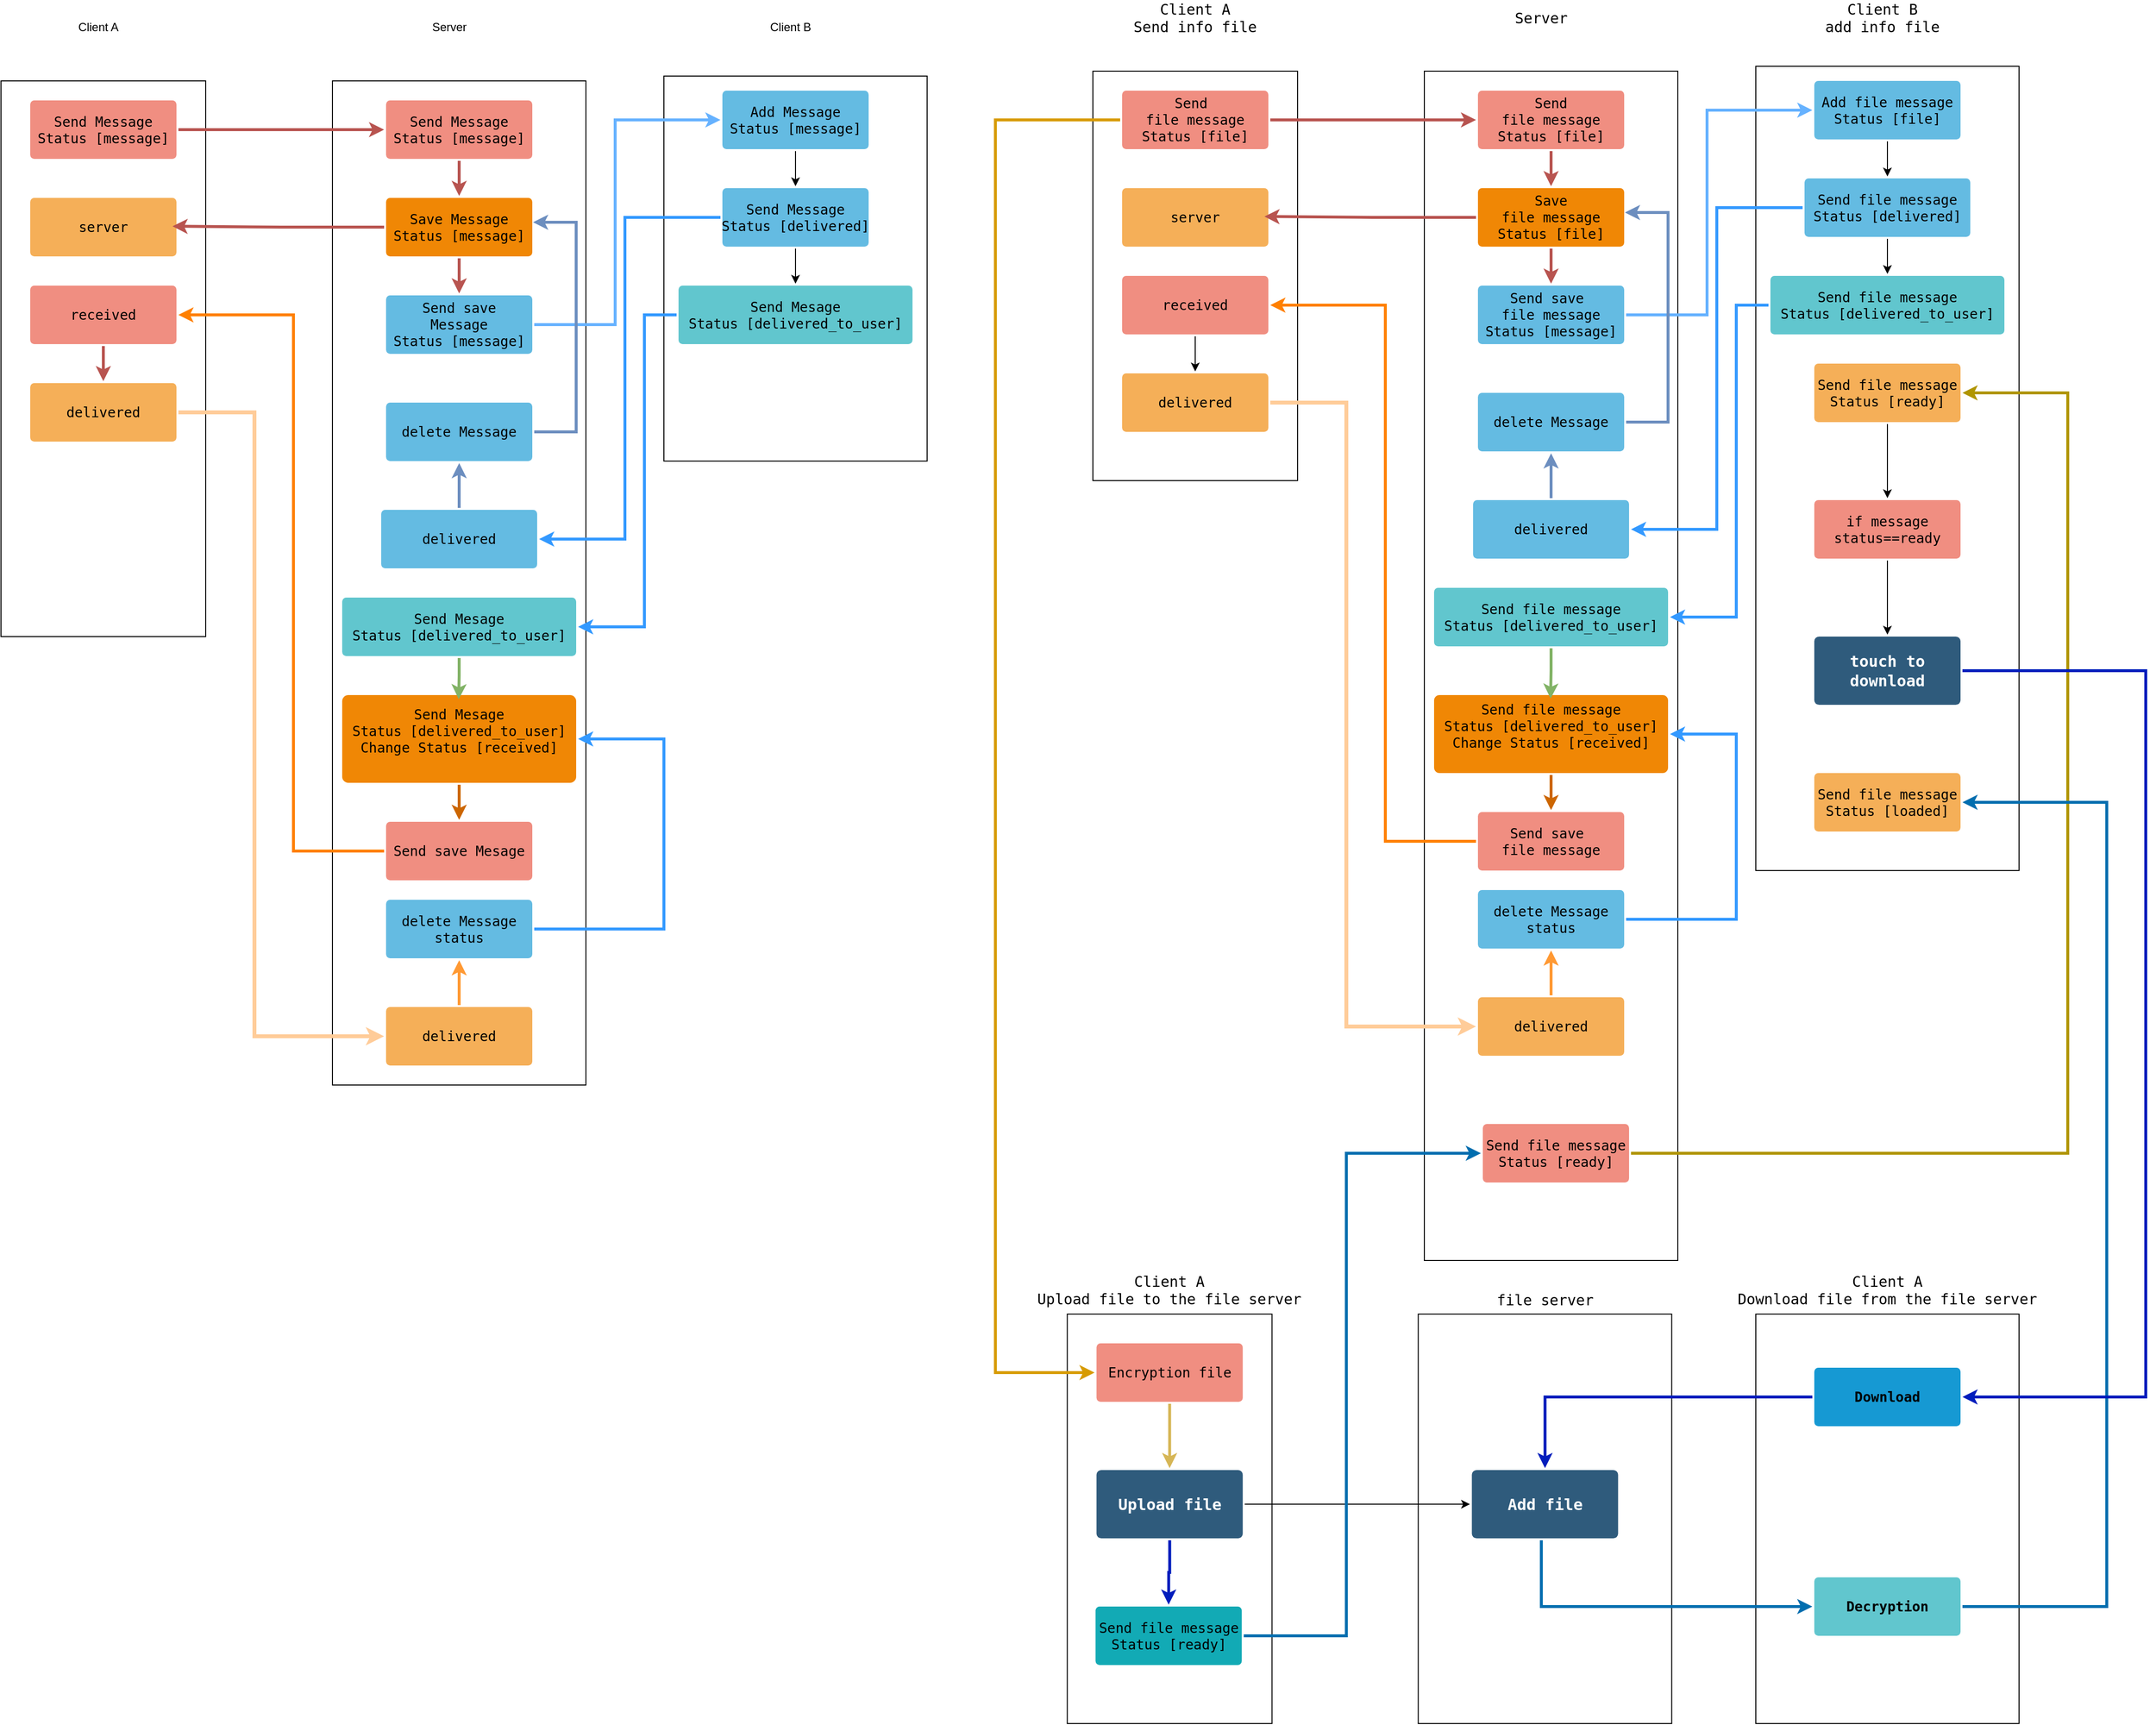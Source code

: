 <mxfile version="24.7.17">
  <diagram id="6a731a19-8d31-9384-78a2-239565b7b9f0" name="Page-1">
    <mxGraphModel dx="3497" dy="2563" grid="1" gridSize="10" guides="1" tooltips="1" connect="1" arrows="1" fold="1" page="1" pageScale="1" pageWidth="1169" pageHeight="827" background="none" math="0" shadow="0">
      <root>
        <mxCell id="0" />
        <mxCell id="1" parent="0" />
        <mxCell id="gh4C0R-DcAKIPhQmLwUx-1827" value="" style="rounded=0;whiteSpace=wrap;html=1;" vertex="1" parent="1">
          <mxGeometry x="1840" y="135" width="270" height="825" as="geometry" />
        </mxCell>
        <mxCell id="gh4C0R-DcAKIPhQmLwUx-1869" value="" style="rounded=0;whiteSpace=wrap;html=1;" vertex="1" parent="1">
          <mxGeometry x="1493.75" y="1415" width="260" height="420" as="geometry" />
        </mxCell>
        <mxCell id="gh4C0R-DcAKIPhQmLwUx-1870" value="" style="rounded=0;whiteSpace=wrap;html=1;" vertex="1" parent="1">
          <mxGeometry x="1840" y="1415" width="270" height="420" as="geometry" />
        </mxCell>
        <mxCell id="gh4C0R-DcAKIPhQmLwUx-1828" value="" style="rounded=0;whiteSpace=wrap;html=1;" vertex="1" parent="1">
          <mxGeometry x="1500" y="140" width="260" height="1220" as="geometry" />
        </mxCell>
        <mxCell id="gh4C0R-DcAKIPhQmLwUx-1868" value="" style="rounded=0;whiteSpace=wrap;html=1;" vertex="1" parent="1">
          <mxGeometry x="1133.75" y="1415" width="210" height="420" as="geometry" />
        </mxCell>
        <mxCell id="gh4C0R-DcAKIPhQmLwUx-1789" value="" style="rounded=0;whiteSpace=wrap;html=1;" vertex="1" parent="1">
          <mxGeometry x="720" y="145" width="270" height="395" as="geometry" />
        </mxCell>
        <mxCell id="gh4C0R-DcAKIPhQmLwUx-1781" value="" style="rounded=0;whiteSpace=wrap;html=1;" vertex="1" parent="1">
          <mxGeometry x="380" y="150" width="260" height="1030" as="geometry" />
        </mxCell>
        <mxCell id="gh4C0R-DcAKIPhQmLwUx-1780" value="" style="rounded=0;whiteSpace=wrap;html=1;" vertex="1" parent="1">
          <mxGeometry x="40" y="150" width="210" height="570" as="geometry" />
        </mxCell>
        <mxCell id="gh4C0R-DcAKIPhQmLwUx-1885" style="edgeStyle=orthogonalEdgeStyle;rounded=0;orthogonalLoop=1;jettySize=auto;html=1;" edge="1" parent="1" source="1754" target="gh4C0R-DcAKIPhQmLwUx-1884">
          <mxGeometry relative="1" as="geometry" />
        </mxCell>
        <mxCell id="1754" value="&lt;font color=&quot;#000000&quot; face=&quot;JetBrains Mono, monospace&quot;&gt;if message status==ready&lt;/font&gt;" style="rounded=1;whiteSpace=wrap;html=1;shadow=0;labelBackgroundColor=none;strokeColor=none;strokeWidth=3;fillColor=#f08e81;fontFamily=Helvetica;fontSize=14;fontColor=#FFFFFF;align=center;spacing=5;fontStyle=0;arcSize=7;perimeterSpacing=2;" parent="1" vertex="1">
          <mxGeometry x="1900" y="580" width="150" height="60" as="geometry" />
        </mxCell>
        <mxCell id="gh4C0R-DcAKIPhQmLwUx-1882" style="edgeStyle=orthogonalEdgeStyle;rounded=0;orthogonalLoop=1;jettySize=auto;html=1;entryX=1;entryY=0.5;entryDx=0;entryDy=0;fillColor=#e3c800;strokeColor=#B09500;strokeWidth=3;" edge="1" parent="1" source="1755" target="1765">
          <mxGeometry relative="1" as="geometry">
            <Array as="points">
              <mxPoint x="2160" y="1250" />
              <mxPoint x="2160" y="470" />
            </Array>
          </mxGeometry>
        </mxCell>
        <mxCell id="1755" value="&lt;pre style=&quot;font-family: &amp;quot;JetBrains Mono&amp;quot;, monospace;&quot;&gt;&lt;font color=&quot;#000000&quot;&gt;Send &lt;/font&gt;&lt;span style=&quot;font-family: Helvetica; white-space: normal;&quot;&gt;&lt;font color=&quot;#000000&quot; face=&quot;JetBrains Mono, monospace&quot;&gt;file&amp;nbsp;&lt;/font&gt;&lt;/span&gt;&lt;span style=&quot;white-space: normal; color: rgb(0, 0, 0);&quot;&gt;message&lt;/span&gt;&lt;font color=&quot;#000000&quot;&gt;&lt;br&gt;Status [ready]&lt;/font&gt;&lt;/pre&gt;" style="rounded=1;whiteSpace=wrap;html=1;shadow=0;labelBackgroundColor=none;strokeColor=none;strokeWidth=3;fillColor=#f08e81;fontFamily=Helvetica;fontSize=14;fontColor=#FFFFFF;align=center;spacing=5;fontStyle=0;arcSize=7;perimeterSpacing=2;" parent="1" vertex="1">
          <mxGeometry x="1560" y="1220" width="150" height="60" as="geometry" />
        </mxCell>
        <mxCell id="gh4C0R-DcAKIPhQmLwUx-1875" style="edgeStyle=orthogonalEdgeStyle;rounded=0;orthogonalLoop=1;jettySize=auto;html=1;entryX=0.5;entryY=0;entryDx=0;entryDy=0;fillColor=#fff2cc;strokeColor=#d6b656;strokeWidth=3;" edge="1" parent="1" source="1756" target="gh4C0R-DcAKIPhQmLwUx-1874">
          <mxGeometry relative="1" as="geometry" />
        </mxCell>
        <mxCell id="1756" value="&lt;pre style=&quot;font-family: &amp;quot;JetBrains Mono&amp;quot;, monospace;&quot;&gt;&lt;font color=&quot;#000000&quot;&gt;Encryption file&lt;/font&gt;&lt;/pre&gt;" style="rounded=1;whiteSpace=wrap;html=1;shadow=0;labelBackgroundColor=none;strokeColor=none;strokeWidth=3;fillColor=#f08e81;fontFamily=Helvetica;fontSize=14;fontColor=#FFFFFF;align=center;spacing=5;fontStyle=0;arcSize=7;perimeterSpacing=2;" parent="1" vertex="1">
          <mxGeometry x="1163.75" y="1445" width="150" height="60" as="geometry" />
        </mxCell>
        <mxCell id="gh4C0R-DcAKIPhQmLwUx-1887" style="edgeStyle=orthogonalEdgeStyle;rounded=0;orthogonalLoop=1;jettySize=auto;html=1;fillColor=#0050ef;strokeColor=#001DBC;strokeWidth=3;" edge="1" parent="1" source="1760" target="gh4C0R-DcAKIPhQmLwUx-1876">
          <mxGeometry relative="1" as="geometry" />
        </mxCell>
        <mxCell id="1760" value="&lt;font color=&quot;#000000&quot; face=&quot;JetBrains Mono, monospace&quot;&gt;Download&lt;/font&gt;" style="rounded=1;whiteSpace=wrap;html=1;shadow=0;labelBackgroundColor=none;strokeColor=none;strokeWidth=3;fillColor=#1699d3;fontFamily=Helvetica;fontSize=14;fontColor=#FFFFFF;align=center;spacing=5;fontStyle=1;arcSize=7;perimeterSpacing=2;" parent="1" vertex="1">
          <mxGeometry x="1900" y="1470" width="150" height="60" as="geometry" />
        </mxCell>
        <mxCell id="gh4C0R-DcAKIPhQmLwUx-1786" style="edgeStyle=orthogonalEdgeStyle;rounded=0;orthogonalLoop=1;jettySize=auto;html=1;fillColor=#f8cecc;strokeColor=#b85450;strokeWidth=3;" edge="1" parent="1" source="1764" target="gh4C0R-DcAKIPhQmLwUx-1785">
          <mxGeometry relative="1" as="geometry" />
        </mxCell>
        <mxCell id="1764" value="&lt;span style=&quot;font-weight: 400;&quot;&gt;&lt;font color=&quot;#000000&quot; face=&quot;JetBrains Mono, monospace&quot;&gt;Save Message&lt;/font&gt;&lt;/span&gt;&lt;div style=&quot;font-weight: 400;&quot;&gt;&lt;font color=&quot;#000000&quot; face=&quot;JetBrains Mono, monospace&quot;&gt;Status [message]&lt;/font&gt;&lt;/div&gt;" style="rounded=1;whiteSpace=wrap;html=1;shadow=0;labelBackgroundColor=none;strokeColor=none;strokeWidth=3;fillColor=#F08705;fontFamily=Helvetica;fontSize=14;fontColor=#FFFFFF;align=center;spacing=5;fontStyle=1;arcSize=7;perimeterSpacing=2;" parent="1" vertex="1">
          <mxGeometry x="435" y="270" width="150" height="60" as="geometry" />
        </mxCell>
        <mxCell id="gh4C0R-DcAKIPhQmLwUx-1883" style="edgeStyle=orthogonalEdgeStyle;rounded=0;orthogonalLoop=1;jettySize=auto;html=1;entryX=0.5;entryY=0;entryDx=0;entryDy=0;" edge="1" parent="1" source="1765" target="1754">
          <mxGeometry relative="1" as="geometry" />
        </mxCell>
        <mxCell id="1765" value="&lt;pre style=&quot;font-family: &amp;quot;JetBrains Mono&amp;quot;, monospace;&quot;&gt;&lt;font color=&quot;#000000&quot;&gt;Send &lt;/font&gt;&lt;span style=&quot;font-family: Helvetica; white-space: normal;&quot;&gt;&lt;font color=&quot;#000000&quot; face=&quot;JetBrains Mono, monospace&quot;&gt;file&amp;nbsp;&lt;/font&gt;&lt;/span&gt;&lt;span style=&quot;white-space: normal; color: rgb(0, 0, 0);&quot;&gt;message&lt;/span&gt;&lt;font color=&quot;#000000&quot;&gt;&lt;br&gt;Status [ready]&lt;/font&gt;&lt;/pre&gt;" style="rounded=1;whiteSpace=wrap;html=1;shadow=0;labelBackgroundColor=none;strokeColor=none;strokeWidth=3;fillColor=#f5af58;fontFamily=Helvetica;fontSize=14;fontColor=#FFFFFF;align=center;spacing=5;arcSize=7;perimeterSpacing=2;" parent="1" vertex="1">
          <mxGeometry x="1900" y="440" width="150" height="60" as="geometry" />
        </mxCell>
        <mxCell id="gh4C0R-DcAKIPhQmLwUx-1892" style="edgeStyle=orthogonalEdgeStyle;rounded=0;orthogonalLoop=1;jettySize=auto;html=1;entryX=1;entryY=0.5;entryDx=0;entryDy=0;fillColor=#1ba1e2;strokeColor=#006EAF;strokeWidth=3;" edge="1" parent="1" source="1774" target="gh4C0R-DcAKIPhQmLwUx-1891">
          <mxGeometry relative="1" as="geometry">
            <Array as="points">
              <mxPoint x="2200" y="1715" />
              <mxPoint x="2200" y="890" />
            </Array>
          </mxGeometry>
        </mxCell>
        <mxCell id="1774" value="&lt;font color=&quot;#000000&quot; face=&quot;JetBrains Mono, monospace&quot;&gt;&lt;b&gt;Decryption&lt;/b&gt;&lt;/font&gt;" style="rounded=1;whiteSpace=wrap;html=1;shadow=0;labelBackgroundColor=none;strokeColor=none;strokeWidth=3;fillColor=#61c6ce;fontFamily=Helvetica;fontSize=14;fontColor=#FFFFFF;align=center;spacing=5;fontStyle=0;arcSize=7;perimeterSpacing=2;" parent="1" vertex="1">
          <mxGeometry x="1900" y="1685" width="150" height="60" as="geometry" />
        </mxCell>
        <mxCell id="gh4C0R-DcAKIPhQmLwUx-1783" style="edgeStyle=orthogonalEdgeStyle;rounded=0;orthogonalLoop=1;jettySize=auto;html=1;entryX=0;entryY=0.5;entryDx=0;entryDy=0;fillColor=#f8cecc;strokeColor=#b85450;strokeWidth=3;" edge="1" parent="1" source="gh4C0R-DcAKIPhQmLwUx-1779" target="gh4C0R-DcAKIPhQmLwUx-1782">
          <mxGeometry relative="1" as="geometry" />
        </mxCell>
        <mxCell id="gh4C0R-DcAKIPhQmLwUx-1779" value="&lt;font color=&quot;#000000&quot; face=&quot;JetBrains Mono, monospace&quot;&gt;Send Message&lt;/font&gt;&lt;div&gt;&lt;font color=&quot;#000000&quot; face=&quot;JetBrains Mono, monospace&quot;&gt;Status [message]&lt;/font&gt;&lt;/div&gt;" style="rounded=1;whiteSpace=wrap;html=1;shadow=0;labelBackgroundColor=none;strokeColor=none;strokeWidth=3;fillColor=#f08e81;fontFamily=Helvetica;fontSize=14;fontColor=#FFFFFF;align=center;spacing=5;fontStyle=0;arcSize=7;perimeterSpacing=2;" vertex="1" parent="1">
          <mxGeometry x="70" y="170" width="150" height="60" as="geometry" />
        </mxCell>
        <mxCell id="gh4C0R-DcAKIPhQmLwUx-1784" style="edgeStyle=orthogonalEdgeStyle;rounded=0;orthogonalLoop=1;jettySize=auto;html=1;entryX=0.5;entryY=0;entryDx=0;entryDy=0;fillColor=#f8cecc;strokeColor=#b85450;strokeWidth=3;" edge="1" parent="1" source="gh4C0R-DcAKIPhQmLwUx-1782" target="1764">
          <mxGeometry relative="1" as="geometry" />
        </mxCell>
        <mxCell id="gh4C0R-DcAKIPhQmLwUx-1782" value="&lt;font color=&quot;#000000&quot; face=&quot;JetBrains Mono, monospace&quot;&gt;Send Message&lt;/font&gt;&lt;div&gt;&lt;font color=&quot;#000000&quot; face=&quot;JetBrains Mono, monospace&quot;&gt;Status [message]&lt;/font&gt;&lt;/div&gt;" style="rounded=1;whiteSpace=wrap;html=1;shadow=0;labelBackgroundColor=none;strokeColor=none;strokeWidth=3;fillColor=#f08e81;fontFamily=Helvetica;fontSize=14;fontColor=#FFFFFF;align=center;spacing=5;fontStyle=0;arcSize=7;perimeterSpacing=2;" vertex="1" parent="1">
          <mxGeometry x="435" y="170" width="150" height="60" as="geometry" />
        </mxCell>
        <mxCell id="gh4C0R-DcAKIPhQmLwUx-1792" style="edgeStyle=orthogonalEdgeStyle;rounded=0;orthogonalLoop=1;jettySize=auto;html=1;entryX=0;entryY=0.5;entryDx=0;entryDy=0;strokeColor=#66B2FF;strokeWidth=3;" edge="1" parent="1" source="gh4C0R-DcAKIPhQmLwUx-1785" target="gh4C0R-DcAKIPhQmLwUx-1790">
          <mxGeometry relative="1" as="geometry">
            <Array as="points">
              <mxPoint x="670" y="400" />
              <mxPoint x="670" y="190" />
            </Array>
          </mxGeometry>
        </mxCell>
        <mxCell id="gh4C0R-DcAKIPhQmLwUx-1785" value="&lt;font color=&quot;#000000&quot; face=&quot;JetBrains Mono, monospace&quot;&gt;Send save Message&lt;br&gt;Status [message]&lt;/font&gt;" style="rounded=1;whiteSpace=wrap;html=1;shadow=0;labelBackgroundColor=none;strokeColor=none;strokeWidth=3;fillColor=#64bbe2;fontFamily=Helvetica;fontSize=14;fontColor=#FFFFFF;align=center;spacing=5;arcSize=7;perimeterSpacing=2;" vertex="1" parent="1">
          <mxGeometry x="435" y="370" width="150" height="60" as="geometry" />
        </mxCell>
        <mxCell id="gh4C0R-DcAKIPhQmLwUx-1787" value="&lt;font color=&quot;#000000&quot; face=&quot;JetBrains Mono, monospace&quot;&gt;server&lt;/font&gt;" style="rounded=1;whiteSpace=wrap;html=1;shadow=0;labelBackgroundColor=none;strokeColor=none;strokeWidth=3;fillColor=#f5af58;fontFamily=Helvetica;fontSize=14;fontColor=#FFFFFF;align=center;spacing=5;arcSize=7;perimeterSpacing=2;" vertex="1" parent="1">
          <mxGeometry x="70" y="270" width="150" height="60" as="geometry" />
        </mxCell>
        <mxCell id="gh4C0R-DcAKIPhQmLwUx-1788" style="edgeStyle=orthogonalEdgeStyle;rounded=0;orthogonalLoop=1;jettySize=auto;html=1;entryX=0.961;entryY=0.486;entryDx=0;entryDy=0;entryPerimeter=0;fillColor=#f8cecc;strokeColor=#b85450;strokeWidth=3;" edge="1" parent="1" source="1764" target="gh4C0R-DcAKIPhQmLwUx-1787">
          <mxGeometry relative="1" as="geometry" />
        </mxCell>
        <mxCell id="gh4C0R-DcAKIPhQmLwUx-1798" style="edgeStyle=orthogonalEdgeStyle;rounded=0;orthogonalLoop=1;jettySize=auto;html=1;" edge="1" parent="1" source="gh4C0R-DcAKIPhQmLwUx-1790" target="gh4C0R-DcAKIPhQmLwUx-1797">
          <mxGeometry relative="1" as="geometry" />
        </mxCell>
        <mxCell id="gh4C0R-DcAKIPhQmLwUx-1790" value="&lt;font color=&quot;#000000&quot; face=&quot;JetBrains Mono, monospace&quot;&gt;Add Message&lt;br&gt;Status [message]&lt;/font&gt;" style="rounded=1;whiteSpace=wrap;html=1;shadow=0;labelBackgroundColor=none;strokeColor=none;strokeWidth=3;fillColor=#64bbe2;fontFamily=Helvetica;fontSize=14;fontColor=#FFFFFF;align=center;spacing=5;arcSize=7;perimeterSpacing=2;" vertex="1" parent="1">
          <mxGeometry x="780" y="160" width="150" height="60" as="geometry" />
        </mxCell>
        <mxCell id="gh4C0R-DcAKIPhQmLwUx-1805" style="edgeStyle=orthogonalEdgeStyle;rounded=0;orthogonalLoop=1;jettySize=auto;html=1;entryX=1;entryY=0.5;entryDx=0;entryDy=0;strokeColor=#3399FF;strokeWidth=3;" edge="1" parent="1" source="gh4C0R-DcAKIPhQmLwUx-1793" target="gh4C0R-DcAKIPhQmLwUx-1795">
          <mxGeometry relative="1" as="geometry">
            <Array as="points">
              <mxPoint x="700" y="390" />
              <mxPoint x="700" y="710" />
            </Array>
          </mxGeometry>
        </mxCell>
        <mxCell id="gh4C0R-DcAKIPhQmLwUx-1793" value="&lt;pre style=&quot;font-family: &amp;quot;JetBrains Mono&amp;quot;, monospace;&quot;&gt;&lt;font color=&quot;#000000&quot;&gt;Send Mesage&lt;br/&gt;Status [delivered_to_user]&lt;/font&gt;&lt;/pre&gt;" style="rounded=1;whiteSpace=wrap;html=1;shadow=0;labelBackgroundColor=none;strokeColor=none;strokeWidth=3;fillColor=#61c6ce;fontFamily=Helvetica;fontSize=14;fontColor=#FFFFFF;align=center;spacing=5;fontStyle=0;arcSize=7;perimeterSpacing=2;" vertex="1" parent="1">
          <mxGeometry x="735" y="360" width="240" height="60" as="geometry" />
        </mxCell>
        <mxCell id="gh4C0R-DcAKIPhQmLwUx-1795" value="&lt;pre style=&quot;font-family: &amp;quot;JetBrains Mono&amp;quot;, monospace;&quot;&gt;&lt;font color=&quot;#000000&quot;&gt;Send Mesage&lt;br&gt;Status [delivered_to_user]&lt;/font&gt;&lt;/pre&gt;" style="rounded=1;whiteSpace=wrap;html=1;shadow=0;labelBackgroundColor=none;strokeColor=none;strokeWidth=3;fillColor=#61c6ce;fontFamily=Helvetica;fontSize=14;fontColor=#FFFFFF;align=center;spacing=5;fontStyle=0;arcSize=7;perimeterSpacing=2;" vertex="1" parent="1">
          <mxGeometry x="390" y="680" width="240" height="60" as="geometry" />
        </mxCell>
        <mxCell id="gh4C0R-DcAKIPhQmLwUx-1800" style="edgeStyle=orthogonalEdgeStyle;rounded=0;orthogonalLoop=1;jettySize=auto;html=1;entryX=1;entryY=0.5;entryDx=0;entryDy=0;strokeColor=#3399FF;strokeWidth=3;" edge="1" parent="1" source="gh4C0R-DcAKIPhQmLwUx-1797" target="gh4C0R-DcAKIPhQmLwUx-1799">
          <mxGeometry relative="1" as="geometry">
            <Array as="points">
              <mxPoint x="680" y="290" />
              <mxPoint x="680" y="620" />
            </Array>
          </mxGeometry>
        </mxCell>
        <mxCell id="gh4C0R-DcAKIPhQmLwUx-1806" style="edgeStyle=orthogonalEdgeStyle;rounded=0;orthogonalLoop=1;jettySize=auto;html=1;entryX=0.5;entryY=0;entryDx=0;entryDy=0;" edge="1" parent="1" source="gh4C0R-DcAKIPhQmLwUx-1797" target="gh4C0R-DcAKIPhQmLwUx-1793">
          <mxGeometry relative="1" as="geometry" />
        </mxCell>
        <mxCell id="gh4C0R-DcAKIPhQmLwUx-1797" value="&lt;pre style=&quot;font-family: &amp;quot;JetBrains Mono&amp;quot;, monospace;&quot;&gt;&lt;font color=&quot;#000000&quot;&gt;Send Message&lt;br/&gt;Status [delivered]&lt;/font&gt;&lt;/pre&gt;" style="rounded=1;whiteSpace=wrap;html=1;shadow=0;labelBackgroundColor=none;strokeColor=none;strokeWidth=3;fillColor=#64bbe2;fontFamily=Helvetica;fontSize=14;fontColor=#FFFFFF;align=center;spacing=5;arcSize=7;perimeterSpacing=2;" vertex="1" parent="1">
          <mxGeometry x="780" y="260" width="150" height="60" as="geometry" />
        </mxCell>
        <mxCell id="gh4C0R-DcAKIPhQmLwUx-1803" style="edgeStyle=orthogonalEdgeStyle;rounded=0;orthogonalLoop=1;jettySize=auto;html=1;entryX=0.5;entryY=1;entryDx=0;entryDy=0;fillColor=#dae8fc;strokeColor=#6c8ebf;strokeWidth=3;" edge="1" parent="1" source="gh4C0R-DcAKIPhQmLwUx-1799" target="gh4C0R-DcAKIPhQmLwUx-1801">
          <mxGeometry relative="1" as="geometry" />
        </mxCell>
        <mxCell id="gh4C0R-DcAKIPhQmLwUx-1799" value="&lt;pre style=&quot;font-family: &amp;quot;JetBrains Mono&amp;quot;, monospace;&quot;&gt;&lt;font color=&quot;#000000&quot;&gt;delivered&lt;/font&gt;&lt;/pre&gt;" style="rounded=1;whiteSpace=wrap;html=1;shadow=0;labelBackgroundColor=none;strokeColor=none;strokeWidth=3;fillColor=#64bbe2;fontFamily=Helvetica;fontSize=14;fontColor=#FFFFFF;align=center;spacing=5;arcSize=7;perimeterSpacing=2;" vertex="1" parent="1">
          <mxGeometry x="430" y="590" width="160" height="60" as="geometry" />
        </mxCell>
        <mxCell id="gh4C0R-DcAKIPhQmLwUx-1801" value="&lt;pre style=&quot;font-family: &amp;quot;JetBrains Mono&amp;quot;, monospace;&quot;&gt;&lt;font color=&quot;#000000&quot;&gt;delete Message&lt;/font&gt;&lt;/pre&gt;" style="rounded=1;whiteSpace=wrap;html=1;shadow=0;labelBackgroundColor=none;strokeColor=none;strokeWidth=3;fillColor=#64bbe2;fontFamily=Helvetica;fontSize=14;fontColor=#FFFFFF;align=center;spacing=5;arcSize=7;perimeterSpacing=2;" vertex="1" parent="1">
          <mxGeometry x="435" y="480" width="150" height="60" as="geometry" />
        </mxCell>
        <mxCell id="gh4C0R-DcAKIPhQmLwUx-1807" value="Client A" style="text;html=1;align=center;verticalAlign=middle;whiteSpace=wrap;rounded=0;" vertex="1" parent="1">
          <mxGeometry x="110" y="80" width="60" height="30" as="geometry" />
        </mxCell>
        <mxCell id="gh4C0R-DcAKIPhQmLwUx-1808" value="Server" style="text;html=1;align=center;verticalAlign=middle;whiteSpace=wrap;rounded=0;" vertex="1" parent="1">
          <mxGeometry x="470" y="80" width="60" height="30" as="geometry" />
        </mxCell>
        <mxCell id="gh4C0R-DcAKIPhQmLwUx-1809" value="Client B" style="text;html=1;align=center;verticalAlign=middle;whiteSpace=wrap;rounded=0;" vertex="1" parent="1">
          <mxGeometry x="820" y="80" width="60" height="30" as="geometry" />
        </mxCell>
        <mxCell id="gh4C0R-DcAKIPhQmLwUx-1815" style="edgeStyle=orthogonalEdgeStyle;rounded=0;orthogonalLoop=1;jettySize=auto;html=1;strokeColor=#CC6600;strokeWidth=3;" edge="1" parent="1" source="gh4C0R-DcAKIPhQmLwUx-1811" target="gh4C0R-DcAKIPhQmLwUx-1813">
          <mxGeometry relative="1" as="geometry" />
        </mxCell>
        <mxCell id="gh4C0R-DcAKIPhQmLwUx-1811" value="&lt;pre style=&quot;font-weight: 400; font-family: &amp;quot;JetBrains Mono&amp;quot;, monospace;&quot;&gt;&lt;font color=&quot;#000000&quot;&gt;Send Mesage&lt;br/&gt;Status [delivered_to_user]&lt;br/&gt;Change Status [received]&lt;/font&gt;&lt;/pre&gt;&lt;div&gt;&lt;div&gt;&lt;span style=&quot;font-weight: 400;&quot;&gt;&lt;br&gt;&lt;/span&gt;&lt;/div&gt;&lt;/div&gt;" style="rounded=1;whiteSpace=wrap;html=1;shadow=0;labelBackgroundColor=none;strokeColor=none;strokeWidth=3;fillColor=#F08705;fontFamily=Helvetica;fontSize=14;fontColor=#FFFFFF;align=center;spacing=5;fontStyle=1;arcSize=7;perimeterSpacing=2;" vertex="1" parent="1">
          <mxGeometry x="390" y="780" width="240" height="90" as="geometry" />
        </mxCell>
        <mxCell id="gh4C0R-DcAKIPhQmLwUx-1812" style="edgeStyle=orthogonalEdgeStyle;rounded=0;orthogonalLoop=1;jettySize=auto;html=1;entryX=0.498;entryY=0.066;entryDx=0;entryDy=0;entryPerimeter=0;fillColor=#d5e8d4;strokeColor=#82b366;strokeWidth=3;" edge="1" parent="1" source="gh4C0R-DcAKIPhQmLwUx-1795" target="gh4C0R-DcAKIPhQmLwUx-1811">
          <mxGeometry relative="1" as="geometry" />
        </mxCell>
        <mxCell id="gh4C0R-DcAKIPhQmLwUx-1817" style="edgeStyle=orthogonalEdgeStyle;rounded=0;orthogonalLoop=1;jettySize=auto;html=1;entryX=1;entryY=0.5;entryDx=0;entryDy=0;fontColor=#FF8000;spacing=4;strokeWidth=3;strokeColor=#FF8000;" edge="1" parent="1" source="gh4C0R-DcAKIPhQmLwUx-1813" target="gh4C0R-DcAKIPhQmLwUx-1816">
          <mxGeometry relative="1" as="geometry">
            <Array as="points">
              <mxPoint x="340" y="940" />
              <mxPoint x="340" y="390" />
            </Array>
          </mxGeometry>
        </mxCell>
        <mxCell id="gh4C0R-DcAKIPhQmLwUx-1813" value="&lt;pre style=&quot;font-family: &amp;quot;JetBrains Mono&amp;quot;, monospace;&quot;&gt;&lt;font color=&quot;#000000&quot;&gt;Send save Mesage&lt;br&gt;&lt;/font&gt;&lt;/pre&gt;&lt;div style=&quot;font-weight: 700;&quot;&gt;&lt;/div&gt;" style="rounded=1;whiteSpace=wrap;html=1;shadow=0;labelBackgroundColor=none;strokeColor=none;strokeWidth=3;fillColor=#f08e81;fontFamily=Helvetica;fontSize=14;fontColor=#FFFFFF;align=center;spacing=5;fontStyle=0;arcSize=7;perimeterSpacing=2;" vertex="1" parent="1">
          <mxGeometry x="435" y="910" width="150" height="60" as="geometry" />
        </mxCell>
        <mxCell id="gh4C0R-DcAKIPhQmLwUx-1814" style="edgeStyle=orthogonalEdgeStyle;rounded=0;orthogonalLoop=1;jettySize=auto;html=1;entryX=0.992;entryY=0.422;entryDx=0;entryDy=0;entryPerimeter=0;fillColor=#dae8fc;strokeColor=#6c8ebf;strokeWidth=3;" edge="1" parent="1" source="gh4C0R-DcAKIPhQmLwUx-1801" target="1764">
          <mxGeometry relative="1" as="geometry">
            <Array as="points">
              <mxPoint x="630" y="510" />
              <mxPoint x="630" y="295" />
            </Array>
          </mxGeometry>
        </mxCell>
        <mxCell id="gh4C0R-DcAKIPhQmLwUx-1819" style="edgeStyle=orthogonalEdgeStyle;rounded=0;orthogonalLoop=1;jettySize=auto;html=1;entryX=0.5;entryY=0;entryDx=0;entryDy=0;strokeWidth=3;fillColor=#f8cecc;strokeColor=#b85450;" edge="1" parent="1" source="gh4C0R-DcAKIPhQmLwUx-1816" target="gh4C0R-DcAKIPhQmLwUx-1818">
          <mxGeometry relative="1" as="geometry" />
        </mxCell>
        <mxCell id="gh4C0R-DcAKIPhQmLwUx-1816" value="&lt;font color=&quot;#000000&quot; face=&quot;JetBrains Mono, monospace&quot;&gt;received&lt;/font&gt;" style="rounded=1;whiteSpace=wrap;html=1;shadow=0;labelBackgroundColor=none;strokeColor=none;strokeWidth=3;fillColor=#f08e81;fontFamily=Helvetica;fontSize=14;fontColor=#FFFFFF;align=center;spacing=5;fontStyle=0;arcSize=7;perimeterSpacing=2;" vertex="1" parent="1">
          <mxGeometry x="70" y="360" width="150" height="60" as="geometry" />
        </mxCell>
        <mxCell id="gh4C0R-DcAKIPhQmLwUx-1826" style="edgeStyle=orthogonalEdgeStyle;rounded=0;orthogonalLoop=1;jettySize=auto;html=1;entryX=0;entryY=0.5;entryDx=0;entryDy=0;strokeColor=#FFCC99;strokeWidth=4;" edge="1" parent="1" source="gh4C0R-DcAKIPhQmLwUx-1818" target="gh4C0R-DcAKIPhQmLwUx-1820">
          <mxGeometry relative="1" as="geometry">
            <Array as="points">
              <mxPoint x="300" y="490" />
              <mxPoint x="300" y="1130" />
            </Array>
          </mxGeometry>
        </mxCell>
        <mxCell id="gh4C0R-DcAKIPhQmLwUx-1818" value="&lt;pre style=&quot;font-family: &amp;quot;JetBrains Mono&amp;quot;, monospace;&quot;&gt;&lt;font color=&quot;#000000&quot;&gt;delivered&lt;/font&gt;&lt;/pre&gt;" style="rounded=1;whiteSpace=wrap;html=1;shadow=0;labelBackgroundColor=none;strokeColor=none;strokeWidth=3;fillColor=#f5af58;fontFamily=Helvetica;fontSize=14;fontColor=#FFFFFF;align=center;spacing=5;arcSize=7;perimeterSpacing=2;" vertex="1" parent="1">
          <mxGeometry x="70" y="460" width="150" height="60" as="geometry" />
        </mxCell>
        <mxCell id="gh4C0R-DcAKIPhQmLwUx-1825" style="edgeStyle=orthogonalEdgeStyle;rounded=0;orthogonalLoop=1;jettySize=auto;html=1;entryX=0.5;entryY=1;entryDx=0;entryDy=0;strokeColor=#FF9933;strokeWidth=3;" edge="1" parent="1" source="gh4C0R-DcAKIPhQmLwUx-1820" target="gh4C0R-DcAKIPhQmLwUx-1823">
          <mxGeometry relative="1" as="geometry" />
        </mxCell>
        <mxCell id="gh4C0R-DcAKIPhQmLwUx-1820" value="&lt;pre style=&quot;font-family: &amp;quot;JetBrains Mono&amp;quot;, monospace;&quot;&gt;&lt;font color=&quot;#000000&quot;&gt;delivered&lt;/font&gt;&lt;/pre&gt;" style="rounded=1;whiteSpace=wrap;html=1;shadow=0;labelBackgroundColor=none;strokeColor=none;strokeWidth=3;fillColor=#f5af58;fontFamily=Helvetica;fontSize=14;fontColor=#FFFFFF;align=center;spacing=5;arcSize=7;perimeterSpacing=2;" vertex="1" parent="1">
          <mxGeometry x="435" y="1100" width="150" height="60" as="geometry" />
        </mxCell>
        <mxCell id="gh4C0R-DcAKIPhQmLwUx-1824" style="edgeStyle=orthogonalEdgeStyle;rounded=0;orthogonalLoop=1;jettySize=auto;html=1;entryX=1;entryY=0.5;entryDx=0;entryDy=0;strokeColor=#3399FF;strokeWidth=3;" edge="1" parent="1" source="gh4C0R-DcAKIPhQmLwUx-1823" target="gh4C0R-DcAKIPhQmLwUx-1811">
          <mxGeometry relative="1" as="geometry">
            <Array as="points">
              <mxPoint x="720" y="1020" />
              <mxPoint x="720" y="825" />
            </Array>
          </mxGeometry>
        </mxCell>
        <mxCell id="gh4C0R-DcAKIPhQmLwUx-1823" value="&lt;pre style=&quot;font-family: &amp;quot;JetBrains Mono&amp;quot;, monospace;&quot;&gt;&lt;font color=&quot;#000000&quot;&gt;delete Message&lt;br/&gt;status&lt;/font&gt;&lt;/pre&gt;" style="rounded=1;whiteSpace=wrap;html=1;shadow=0;labelBackgroundColor=none;strokeColor=none;strokeWidth=3;fillColor=#64bbe2;fontFamily=Helvetica;fontSize=14;fontColor=#FFFFFF;align=center;spacing=5;arcSize=7;perimeterSpacing=2;" vertex="1" parent="1">
          <mxGeometry x="435" y="990" width="150" height="60" as="geometry" />
        </mxCell>
        <mxCell id="gh4C0R-DcAKIPhQmLwUx-1829" value="" style="rounded=0;whiteSpace=wrap;html=1;" vertex="1" parent="1">
          <mxGeometry x="1160" y="140" width="210" height="420" as="geometry" />
        </mxCell>
        <mxCell id="gh4C0R-DcAKIPhQmLwUx-1830" style="edgeStyle=orthogonalEdgeStyle;rounded=0;orthogonalLoop=1;jettySize=auto;html=1;fillColor=#f8cecc;strokeColor=#b85450;strokeWidth=3;" edge="1" parent="1" source="gh4C0R-DcAKIPhQmLwUx-1831" target="gh4C0R-DcAKIPhQmLwUx-1837">
          <mxGeometry relative="1" as="geometry" />
        </mxCell>
        <mxCell id="gh4C0R-DcAKIPhQmLwUx-1831" value="&lt;span style=&quot;font-weight: 400;&quot;&gt;&lt;font color=&quot;#000000&quot; face=&quot;JetBrains Mono, monospace&quot;&gt;Save file&amp;nbsp;&lt;/font&gt;&lt;/span&gt;&lt;span style=&quot;color: rgb(0, 0, 0); font-family: &amp;quot;JetBrains Mono&amp;quot;, monospace; font-weight: 400;&quot;&gt;message&lt;/span&gt;&lt;div style=&quot;font-weight: 400;&quot;&gt;&lt;font color=&quot;#000000&quot; face=&quot;JetBrains Mono, monospace&quot;&gt;Status [file]&lt;/font&gt;&lt;/div&gt;" style="rounded=1;whiteSpace=wrap;html=1;shadow=0;labelBackgroundColor=none;strokeColor=none;strokeWidth=3;fillColor=#F08705;fontFamily=Helvetica;fontSize=14;fontColor=#FFFFFF;align=center;spacing=5;fontStyle=1;arcSize=7;perimeterSpacing=2;" vertex="1" parent="1">
          <mxGeometry x="1555" y="260" width="150" height="60" as="geometry" />
        </mxCell>
        <mxCell id="gh4C0R-DcAKIPhQmLwUx-1832" style="edgeStyle=orthogonalEdgeStyle;rounded=0;orthogonalLoop=1;jettySize=auto;html=1;entryX=0;entryY=0.5;entryDx=0;entryDy=0;fillColor=#f8cecc;strokeColor=#b85450;strokeWidth=3;" edge="1" parent="1" source="gh4C0R-DcAKIPhQmLwUx-1833" target="gh4C0R-DcAKIPhQmLwUx-1835">
          <mxGeometry relative="1" as="geometry" />
        </mxCell>
        <mxCell id="gh4C0R-DcAKIPhQmLwUx-1894" style="edgeStyle=orthogonalEdgeStyle;rounded=0;orthogonalLoop=1;jettySize=auto;html=1;entryX=0;entryY=0.5;entryDx=0;entryDy=0;fillColor=#ffe6cc;strokeColor=#d79b00;strokeWidth=3;" edge="1" parent="1" source="gh4C0R-DcAKIPhQmLwUx-1833" target="1756">
          <mxGeometry relative="1" as="geometry">
            <Array as="points">
              <mxPoint x="1060" y="190" />
              <mxPoint x="1060" y="1475" />
            </Array>
          </mxGeometry>
        </mxCell>
        <mxCell id="gh4C0R-DcAKIPhQmLwUx-1833" value="&lt;font color=&quot;#000000&quot; face=&quot;JetBrains Mono, monospace&quot;&gt;Send&amp;nbsp;&lt;/font&gt;&lt;div&gt;&lt;font color=&quot;#000000&quot; face=&quot;JetBrains Mono, monospace&quot;&gt;file message&lt;/font&gt;&lt;div&gt;&lt;font color=&quot;#000000&quot; face=&quot;JetBrains Mono, monospace&quot;&gt;Status [file]&lt;/font&gt;&lt;/div&gt;&lt;/div&gt;" style="rounded=1;whiteSpace=wrap;html=1;shadow=0;labelBackgroundColor=none;strokeColor=none;strokeWidth=3;fillColor=#f08e81;fontFamily=Helvetica;fontSize=14;fontColor=#FFFFFF;align=center;spacing=5;fontStyle=0;arcSize=7;perimeterSpacing=2;" vertex="1" parent="1">
          <mxGeometry x="1190" y="160" width="150" height="60" as="geometry" />
        </mxCell>
        <mxCell id="gh4C0R-DcAKIPhQmLwUx-1834" style="edgeStyle=orthogonalEdgeStyle;rounded=0;orthogonalLoop=1;jettySize=auto;html=1;entryX=0.5;entryY=0;entryDx=0;entryDy=0;fillColor=#f8cecc;strokeColor=#b85450;strokeWidth=3;" edge="1" parent="1" source="gh4C0R-DcAKIPhQmLwUx-1835" target="gh4C0R-DcAKIPhQmLwUx-1831">
          <mxGeometry relative="1" as="geometry" />
        </mxCell>
        <mxCell id="gh4C0R-DcAKIPhQmLwUx-1835" value="&lt;font color=&quot;#000000&quot; face=&quot;JetBrains Mono, monospace&quot;&gt;Send file&amp;nbsp;&lt;/font&gt;&lt;span style=&quot;color: rgb(0, 0, 0); font-family: &amp;quot;JetBrains Mono&amp;quot;, monospace;&quot;&gt;message&lt;/span&gt;&lt;div&gt;&lt;font color=&quot;#000000&quot; face=&quot;JetBrains Mono, monospace&quot;&gt;Status [file]&lt;/font&gt;&lt;/div&gt;" style="rounded=1;whiteSpace=wrap;html=1;shadow=0;labelBackgroundColor=none;strokeColor=none;strokeWidth=3;fillColor=#f08e81;fontFamily=Helvetica;fontSize=14;fontColor=#FFFFFF;align=center;spacing=5;fontStyle=0;arcSize=7;perimeterSpacing=2;" vertex="1" parent="1">
          <mxGeometry x="1555" y="160" width="150" height="60" as="geometry" />
        </mxCell>
        <mxCell id="gh4C0R-DcAKIPhQmLwUx-1836" style="edgeStyle=orthogonalEdgeStyle;rounded=0;orthogonalLoop=1;jettySize=auto;html=1;entryX=0;entryY=0.5;entryDx=0;entryDy=0;strokeColor=#66B2FF;strokeWidth=3;" edge="1" parent="1" source="gh4C0R-DcAKIPhQmLwUx-1837" target="gh4C0R-DcAKIPhQmLwUx-1841">
          <mxGeometry relative="1" as="geometry">
            <Array as="points">
              <mxPoint x="1790" y="390" />
              <mxPoint x="1790" y="180" />
            </Array>
          </mxGeometry>
        </mxCell>
        <mxCell id="gh4C0R-DcAKIPhQmLwUx-1837" value="&lt;font color=&quot;#000000&quot; face=&quot;JetBrains Mono, monospace&quot;&gt;Send save&amp;nbsp;&lt;br&gt;&lt;/font&gt;&lt;font color=&quot;#000000&quot; face=&quot;JetBrains Mono, monospace&quot;&gt;file&amp;nbsp;&lt;/font&gt;&lt;span style=&quot;color: rgb(0, 0, 0); font-family: &amp;quot;JetBrains Mono&amp;quot;, monospace;&quot;&gt;message&lt;/span&gt;&lt;font color=&quot;#000000&quot; face=&quot;JetBrains Mono, monospace&quot;&gt;&lt;br&gt;Status [message]&lt;/font&gt;" style="rounded=1;whiteSpace=wrap;html=1;shadow=0;labelBackgroundColor=none;strokeColor=none;strokeWidth=3;fillColor=#64bbe2;fontFamily=Helvetica;fontSize=14;fontColor=#FFFFFF;align=center;spacing=5;arcSize=7;perimeterSpacing=2;" vertex="1" parent="1">
          <mxGeometry x="1555" y="360" width="150" height="60" as="geometry" />
        </mxCell>
        <mxCell id="gh4C0R-DcAKIPhQmLwUx-1838" value="&lt;font color=&quot;#000000&quot; face=&quot;JetBrains Mono, monospace&quot;&gt;server&lt;/font&gt;" style="rounded=1;whiteSpace=wrap;html=1;shadow=0;labelBackgroundColor=none;strokeColor=none;strokeWidth=3;fillColor=#f5af58;fontFamily=Helvetica;fontSize=14;fontColor=#FFFFFF;align=center;spacing=5;arcSize=7;perimeterSpacing=2;" vertex="1" parent="1">
          <mxGeometry x="1190" y="260" width="150" height="60" as="geometry" />
        </mxCell>
        <mxCell id="gh4C0R-DcAKIPhQmLwUx-1839" style="edgeStyle=orthogonalEdgeStyle;rounded=0;orthogonalLoop=1;jettySize=auto;html=1;entryX=0.961;entryY=0.486;entryDx=0;entryDy=0;entryPerimeter=0;fillColor=#f8cecc;strokeColor=#b85450;strokeWidth=3;" edge="1" parent="1" source="gh4C0R-DcAKIPhQmLwUx-1831" target="gh4C0R-DcAKIPhQmLwUx-1838">
          <mxGeometry relative="1" as="geometry" />
        </mxCell>
        <mxCell id="gh4C0R-DcAKIPhQmLwUx-1840" style="edgeStyle=orthogonalEdgeStyle;rounded=0;orthogonalLoop=1;jettySize=auto;html=1;" edge="1" parent="1" source="gh4C0R-DcAKIPhQmLwUx-1841" target="gh4C0R-DcAKIPhQmLwUx-1847">
          <mxGeometry relative="1" as="geometry" />
        </mxCell>
        <mxCell id="gh4C0R-DcAKIPhQmLwUx-1841" value="&lt;font color=&quot;#000000&quot; face=&quot;JetBrains Mono, monospace&quot;&gt;Add&amp;nbsp;&lt;/font&gt;&lt;font color=&quot;#000000&quot; face=&quot;JetBrains Mono, monospace&quot;&gt;file&amp;nbsp;&lt;/font&gt;&lt;span style=&quot;color: rgb(0, 0, 0); font-family: &amp;quot;JetBrains Mono&amp;quot;, monospace;&quot;&gt;message&lt;/span&gt;&lt;font color=&quot;#000000&quot; face=&quot;JetBrains Mono, monospace&quot;&gt;&lt;br&gt;Status [file]&lt;/font&gt;" style="rounded=1;whiteSpace=wrap;html=1;shadow=0;labelBackgroundColor=none;strokeColor=none;strokeWidth=3;fillColor=#64bbe2;fontFamily=Helvetica;fontSize=14;fontColor=#FFFFFF;align=center;spacing=5;arcSize=7;perimeterSpacing=2;" vertex="1" parent="1">
          <mxGeometry x="1900" y="150" width="150" height="60" as="geometry" />
        </mxCell>
        <mxCell id="gh4C0R-DcAKIPhQmLwUx-1842" style="edgeStyle=orthogonalEdgeStyle;rounded=0;orthogonalLoop=1;jettySize=auto;html=1;entryX=1;entryY=0.5;entryDx=0;entryDy=0;strokeColor=#3399FF;strokeWidth=3;" edge="1" parent="1" source="gh4C0R-DcAKIPhQmLwUx-1843" target="gh4C0R-DcAKIPhQmLwUx-1844">
          <mxGeometry relative="1" as="geometry">
            <Array as="points">
              <mxPoint x="1820" y="380" />
              <mxPoint x="1820" y="700" />
            </Array>
          </mxGeometry>
        </mxCell>
        <mxCell id="gh4C0R-DcAKIPhQmLwUx-1843" value="&lt;pre style=&quot;font-family: &amp;quot;JetBrains Mono&amp;quot;, monospace;&quot;&gt;&lt;font color=&quot;#000000&quot;&gt;Send &lt;/font&gt;&lt;span style=&quot;font-family: Helvetica; white-space: normal;&quot;&gt;&lt;font color=&quot;#000000&quot; face=&quot;JetBrains Mono, monospace&quot;&gt;file&amp;nbsp;&lt;/font&gt;&lt;/span&gt;&lt;span style=&quot;white-space: normal; color: rgb(0, 0, 0);&quot;&gt;message&lt;/span&gt;&lt;font color=&quot;#000000&quot;&gt;&lt;br&gt;Status [delivered_to_user]&lt;/font&gt;&lt;/pre&gt;" style="rounded=1;whiteSpace=wrap;html=1;shadow=0;labelBackgroundColor=none;strokeColor=none;strokeWidth=3;fillColor=#61c6ce;fontFamily=Helvetica;fontSize=14;fontColor=#FFFFFF;align=center;spacing=5;fontStyle=0;arcSize=7;perimeterSpacing=2;" vertex="1" parent="1">
          <mxGeometry x="1855" y="350" width="240" height="60" as="geometry" />
        </mxCell>
        <mxCell id="gh4C0R-DcAKIPhQmLwUx-1844" value="&lt;pre style=&quot;font-family: &amp;quot;JetBrains Mono&amp;quot;, monospace;&quot;&gt;&lt;font color=&quot;#000000&quot;&gt;Send &lt;/font&gt;&lt;span style=&quot;font-family: Helvetica; white-space: normal;&quot;&gt;&lt;font color=&quot;#000000&quot; face=&quot;JetBrains Mono, monospace&quot;&gt;file&amp;nbsp;&lt;/font&gt;&lt;/span&gt;&lt;span style=&quot;white-space: normal; color: rgb(0, 0, 0);&quot;&gt;message&lt;/span&gt;&lt;font color=&quot;#000000&quot;&gt;&lt;br&gt;Status [delivered_to_user]&lt;/font&gt;&lt;/pre&gt;" style="rounded=1;whiteSpace=wrap;html=1;shadow=0;labelBackgroundColor=none;strokeColor=none;strokeWidth=3;fillColor=#61c6ce;fontFamily=Helvetica;fontSize=14;fontColor=#FFFFFF;align=center;spacing=5;fontStyle=0;arcSize=7;perimeterSpacing=2;" vertex="1" parent="1">
          <mxGeometry x="1510" y="670" width="240" height="60" as="geometry" />
        </mxCell>
        <mxCell id="gh4C0R-DcAKIPhQmLwUx-1845" style="edgeStyle=orthogonalEdgeStyle;rounded=0;orthogonalLoop=1;jettySize=auto;html=1;entryX=1;entryY=0.5;entryDx=0;entryDy=0;strokeColor=#3399FF;strokeWidth=3;" edge="1" parent="1" source="gh4C0R-DcAKIPhQmLwUx-1847" target="gh4C0R-DcAKIPhQmLwUx-1849">
          <mxGeometry relative="1" as="geometry">
            <Array as="points">
              <mxPoint x="1800" y="280" />
              <mxPoint x="1800" y="610" />
            </Array>
          </mxGeometry>
        </mxCell>
        <mxCell id="gh4C0R-DcAKIPhQmLwUx-1846" style="edgeStyle=orthogonalEdgeStyle;rounded=0;orthogonalLoop=1;jettySize=auto;html=1;entryX=0.5;entryY=0;entryDx=0;entryDy=0;" edge="1" parent="1" source="gh4C0R-DcAKIPhQmLwUx-1847" target="gh4C0R-DcAKIPhQmLwUx-1843">
          <mxGeometry relative="1" as="geometry" />
        </mxCell>
        <mxCell id="gh4C0R-DcAKIPhQmLwUx-1847" value="&lt;pre style=&quot;font-family: &amp;quot;JetBrains Mono&amp;quot;, monospace;&quot;&gt;&lt;font color=&quot;#000000&quot;&gt;Send &lt;/font&gt;&lt;span style=&quot;font-family: Helvetica; white-space: normal;&quot;&gt;&lt;font color=&quot;#000000&quot; face=&quot;JetBrains Mono, monospace&quot;&gt;file&amp;nbsp;&lt;/font&gt;&lt;/span&gt;&lt;span style=&quot;white-space: normal; color: rgb(0, 0, 0);&quot;&gt;message&lt;/span&gt;&lt;font color=&quot;#000000&quot;&gt;&lt;br&gt;Status [delivered]&lt;/font&gt;&lt;/pre&gt;" style="rounded=1;whiteSpace=wrap;html=1;shadow=0;labelBackgroundColor=none;strokeColor=none;strokeWidth=3;fillColor=#64bbe2;fontFamily=Helvetica;fontSize=14;fontColor=#FFFFFF;align=center;spacing=5;arcSize=7;perimeterSpacing=2;" vertex="1" parent="1">
          <mxGeometry x="1890" y="250" width="170" height="60" as="geometry" />
        </mxCell>
        <mxCell id="gh4C0R-DcAKIPhQmLwUx-1848" style="edgeStyle=orthogonalEdgeStyle;rounded=0;orthogonalLoop=1;jettySize=auto;html=1;entryX=0.5;entryY=1;entryDx=0;entryDy=0;fillColor=#dae8fc;strokeColor=#6c8ebf;strokeWidth=3;" edge="1" parent="1" source="gh4C0R-DcAKIPhQmLwUx-1849" target="gh4C0R-DcAKIPhQmLwUx-1850">
          <mxGeometry relative="1" as="geometry" />
        </mxCell>
        <mxCell id="gh4C0R-DcAKIPhQmLwUx-1849" value="&lt;pre style=&quot;font-family: &amp;quot;JetBrains Mono&amp;quot;, monospace;&quot;&gt;&lt;font color=&quot;#000000&quot;&gt;delivered&lt;/font&gt;&lt;/pre&gt;" style="rounded=1;whiteSpace=wrap;html=1;shadow=0;labelBackgroundColor=none;strokeColor=none;strokeWidth=3;fillColor=#64bbe2;fontFamily=Helvetica;fontSize=14;fontColor=#FFFFFF;align=center;spacing=5;arcSize=7;perimeterSpacing=2;" vertex="1" parent="1">
          <mxGeometry x="1550" y="580" width="160" height="60" as="geometry" />
        </mxCell>
        <mxCell id="gh4C0R-DcAKIPhQmLwUx-1850" value="&lt;pre style=&quot;font-family: &amp;quot;JetBrains Mono&amp;quot;, monospace;&quot;&gt;&lt;font color=&quot;#000000&quot;&gt;delete Message&lt;/font&gt;&lt;/pre&gt;" style="rounded=1;whiteSpace=wrap;html=1;shadow=0;labelBackgroundColor=none;strokeColor=none;strokeWidth=3;fillColor=#64bbe2;fontFamily=Helvetica;fontSize=14;fontColor=#FFFFFF;align=center;spacing=5;arcSize=7;perimeterSpacing=2;" vertex="1" parent="1">
          <mxGeometry x="1555" y="470" width="150" height="60" as="geometry" />
        </mxCell>
        <mxCell id="gh4C0R-DcAKIPhQmLwUx-1851" value="&lt;font style=&quot;font-size: 15px;&quot; face=&quot;JetBrains Mono, monospace&quot;&gt;Client A&lt;br&gt;Send info file&lt;/font&gt;" style="text;html=1;align=center;verticalAlign=middle;whiteSpace=wrap;rounded=0;" vertex="1" parent="1">
          <mxGeometry x="1160" y="70" width="210" height="30" as="geometry" />
        </mxCell>
        <mxCell id="gh4C0R-DcAKIPhQmLwUx-1852" value="&lt;font style=&quot;font-size: 15px;&quot; face=&quot;JetBrains Mono, monospace&quot;&gt;Server&lt;/font&gt;" style="text;html=1;align=center;verticalAlign=middle;whiteSpace=wrap;rounded=0;" vertex="1" parent="1">
          <mxGeometry x="1590" y="70" width="60" height="30" as="geometry" />
        </mxCell>
        <mxCell id="gh4C0R-DcAKIPhQmLwUx-1853" value="&lt;font style=&quot;font-size: 15px;&quot; face=&quot;JetBrains Mono, monospace&quot;&gt;Client B&lt;br&gt;add info file&lt;/font&gt;" style="text;html=1;align=center;verticalAlign=middle;whiteSpace=wrap;rounded=0;" vertex="1" parent="1">
          <mxGeometry x="1880" y="70" width="180" height="30" as="geometry" />
        </mxCell>
        <mxCell id="gh4C0R-DcAKIPhQmLwUx-1854" style="edgeStyle=orthogonalEdgeStyle;rounded=0;orthogonalLoop=1;jettySize=auto;html=1;strokeColor=#CC6600;strokeWidth=3;" edge="1" parent="1" source="gh4C0R-DcAKIPhQmLwUx-1855" target="gh4C0R-DcAKIPhQmLwUx-1858">
          <mxGeometry relative="1" as="geometry" />
        </mxCell>
        <mxCell id="gh4C0R-DcAKIPhQmLwUx-1855" value="&lt;pre style=&quot;font-weight: 400; font-family: &amp;quot;JetBrains Mono&amp;quot;, monospace;&quot;&gt;&lt;font color=&quot;#000000&quot;&gt;Send &lt;/font&gt;&lt;span style=&quot;font-family: Helvetica; white-space: normal;&quot;&gt;&lt;font color=&quot;#000000&quot; face=&quot;JetBrains Mono, monospace&quot;&gt;file&amp;nbsp;&lt;/font&gt;&lt;/span&gt;&lt;span style=&quot;white-space: normal; color: rgb(0, 0, 0);&quot;&gt;message&lt;/span&gt;&lt;font color=&quot;#000000&quot;&gt;&lt;br&gt;Status [delivered_to_user]&lt;br&gt;Change Status [received]&lt;/font&gt;&lt;/pre&gt;&lt;div&gt;&lt;div&gt;&lt;span style=&quot;font-weight: 400;&quot;&gt;&lt;br&gt;&lt;/span&gt;&lt;/div&gt;&lt;/div&gt;" style="rounded=1;whiteSpace=wrap;html=1;shadow=0;labelBackgroundColor=none;strokeColor=none;strokeWidth=3;fillColor=#F08705;fontFamily=Helvetica;fontSize=14;fontColor=#FFFFFF;align=center;spacing=5;fontStyle=1;arcSize=7;perimeterSpacing=2;" vertex="1" parent="1">
          <mxGeometry x="1510" y="780" width="240" height="80" as="geometry" />
        </mxCell>
        <mxCell id="gh4C0R-DcAKIPhQmLwUx-1856" style="edgeStyle=orthogonalEdgeStyle;rounded=0;orthogonalLoop=1;jettySize=auto;html=1;entryX=0.498;entryY=0.066;entryDx=0;entryDy=0;entryPerimeter=0;fillColor=#d5e8d4;strokeColor=#82b366;strokeWidth=3;" edge="1" parent="1" source="gh4C0R-DcAKIPhQmLwUx-1844" target="gh4C0R-DcAKIPhQmLwUx-1855">
          <mxGeometry relative="1" as="geometry" />
        </mxCell>
        <mxCell id="gh4C0R-DcAKIPhQmLwUx-1857" style="edgeStyle=orthogonalEdgeStyle;rounded=0;orthogonalLoop=1;jettySize=auto;html=1;entryX=1;entryY=0.5;entryDx=0;entryDy=0;fontColor=#FF8000;spacing=4;strokeWidth=3;strokeColor=#FF8000;" edge="1" parent="1" source="gh4C0R-DcAKIPhQmLwUx-1858" target="gh4C0R-DcAKIPhQmLwUx-1861">
          <mxGeometry relative="1" as="geometry">
            <Array as="points">
              <mxPoint x="1460" y="930" />
              <mxPoint x="1460" y="380" />
            </Array>
          </mxGeometry>
        </mxCell>
        <mxCell id="gh4C0R-DcAKIPhQmLwUx-1858" value="&lt;pre style=&quot;font-family: &amp;quot;JetBrains Mono&amp;quot;, monospace;&quot;&gt;&lt;font color=&quot;#000000&quot;&gt;Send save &lt;br&gt;&lt;/font&gt;&lt;font style=&quot;background-color: initial; white-space: normal;&quot; color=&quot;#000000&quot; face=&quot;JetBrains Mono, monospace&quot;&gt;file&amp;nbsp;&lt;/font&gt;&lt;span style=&quot;background-color: initial; white-space: normal; color: rgb(0, 0, 0);&quot;&gt;message&lt;/span&gt;&lt;/pre&gt;&lt;div style=&quot;font-weight: 700;&quot;&gt;&lt;/div&gt;" style="rounded=1;whiteSpace=wrap;html=1;shadow=0;labelBackgroundColor=none;strokeColor=none;strokeWidth=3;fillColor=#f08e81;fontFamily=Helvetica;fontSize=14;fontColor=#FFFFFF;align=center;spacing=5;fontStyle=0;arcSize=7;perimeterSpacing=2;" vertex="1" parent="1">
          <mxGeometry x="1555" y="900" width="150" height="60" as="geometry" />
        </mxCell>
        <mxCell id="gh4C0R-DcAKIPhQmLwUx-1859" style="edgeStyle=orthogonalEdgeStyle;rounded=0;orthogonalLoop=1;jettySize=auto;html=1;entryX=0.992;entryY=0.422;entryDx=0;entryDy=0;entryPerimeter=0;fillColor=#dae8fc;strokeColor=#6c8ebf;strokeWidth=3;" edge="1" parent="1" source="gh4C0R-DcAKIPhQmLwUx-1850" target="gh4C0R-DcAKIPhQmLwUx-1831">
          <mxGeometry relative="1" as="geometry">
            <Array as="points">
              <mxPoint x="1750" y="500" />
              <mxPoint x="1750" y="285" />
            </Array>
          </mxGeometry>
        </mxCell>
        <mxCell id="gh4C0R-DcAKIPhQmLwUx-1860" style="edgeStyle=orthogonalEdgeStyle;rounded=0;orthogonalLoop=1;jettySize=auto;html=1;entryX=0.5;entryY=0;entryDx=0;entryDy=0;" edge="1" parent="1" source="gh4C0R-DcAKIPhQmLwUx-1861" target="gh4C0R-DcAKIPhQmLwUx-1863">
          <mxGeometry relative="1" as="geometry" />
        </mxCell>
        <mxCell id="gh4C0R-DcAKIPhQmLwUx-1861" value="&lt;font color=&quot;#000000&quot; face=&quot;JetBrains Mono, monospace&quot;&gt;received&lt;/font&gt;" style="rounded=1;whiteSpace=wrap;html=1;shadow=0;labelBackgroundColor=none;strokeColor=none;strokeWidth=3;fillColor=#f08e81;fontFamily=Helvetica;fontSize=14;fontColor=#FFFFFF;align=center;spacing=5;fontStyle=0;arcSize=7;perimeterSpacing=2;" vertex="1" parent="1">
          <mxGeometry x="1190" y="350" width="150" height="60" as="geometry" />
        </mxCell>
        <mxCell id="gh4C0R-DcAKIPhQmLwUx-1862" style="edgeStyle=orthogonalEdgeStyle;rounded=0;orthogonalLoop=1;jettySize=auto;html=1;entryX=0;entryY=0.5;entryDx=0;entryDy=0;strokeColor=#FFCC99;strokeWidth=4;" edge="1" parent="1" source="gh4C0R-DcAKIPhQmLwUx-1863" target="gh4C0R-DcAKIPhQmLwUx-1865">
          <mxGeometry relative="1" as="geometry">
            <Array as="points">
              <mxPoint x="1420" y="480" />
              <mxPoint x="1420" y="1120" />
            </Array>
          </mxGeometry>
        </mxCell>
        <mxCell id="gh4C0R-DcAKIPhQmLwUx-1863" value="&lt;pre style=&quot;font-family: &amp;quot;JetBrains Mono&amp;quot;, monospace;&quot;&gt;&lt;font color=&quot;#000000&quot;&gt;delivered&lt;/font&gt;&lt;/pre&gt;" style="rounded=1;whiteSpace=wrap;html=1;shadow=0;labelBackgroundColor=none;strokeColor=none;strokeWidth=3;fillColor=#f5af58;fontFamily=Helvetica;fontSize=14;fontColor=#FFFFFF;align=center;spacing=5;arcSize=7;perimeterSpacing=2;" vertex="1" parent="1">
          <mxGeometry x="1190" y="450" width="150" height="60" as="geometry" />
        </mxCell>
        <mxCell id="gh4C0R-DcAKIPhQmLwUx-1864" style="edgeStyle=orthogonalEdgeStyle;rounded=0;orthogonalLoop=1;jettySize=auto;html=1;entryX=0.5;entryY=1;entryDx=0;entryDy=0;strokeColor=#FF9933;strokeWidth=3;" edge="1" parent="1" source="gh4C0R-DcAKIPhQmLwUx-1865" target="gh4C0R-DcAKIPhQmLwUx-1867">
          <mxGeometry relative="1" as="geometry" />
        </mxCell>
        <mxCell id="gh4C0R-DcAKIPhQmLwUx-1865" value="&lt;pre style=&quot;font-family: &amp;quot;JetBrains Mono&amp;quot;, monospace;&quot;&gt;&lt;font color=&quot;#000000&quot;&gt;delivered&lt;/font&gt;&lt;/pre&gt;" style="rounded=1;whiteSpace=wrap;html=1;shadow=0;labelBackgroundColor=none;strokeColor=none;strokeWidth=3;fillColor=#f5af58;fontFamily=Helvetica;fontSize=14;fontColor=#FFFFFF;align=center;spacing=5;arcSize=7;perimeterSpacing=2;" vertex="1" parent="1">
          <mxGeometry x="1555" y="1090" width="150" height="60" as="geometry" />
        </mxCell>
        <mxCell id="gh4C0R-DcAKIPhQmLwUx-1866" style="edgeStyle=orthogonalEdgeStyle;rounded=0;orthogonalLoop=1;jettySize=auto;html=1;entryX=1;entryY=0.5;entryDx=0;entryDy=0;strokeColor=#3399FF;strokeWidth=3;" edge="1" parent="1" source="gh4C0R-DcAKIPhQmLwUx-1867" target="gh4C0R-DcAKIPhQmLwUx-1855">
          <mxGeometry relative="1" as="geometry">
            <Array as="points">
              <mxPoint x="1820" y="1010" />
              <mxPoint x="1820" y="820" />
            </Array>
          </mxGeometry>
        </mxCell>
        <mxCell id="gh4C0R-DcAKIPhQmLwUx-1867" value="&lt;pre style=&quot;font-family: &amp;quot;JetBrains Mono&amp;quot;, monospace;&quot;&gt;&lt;font color=&quot;#000000&quot;&gt;delete Message&lt;br/&gt;status&lt;/font&gt;&lt;/pre&gt;" style="rounded=1;whiteSpace=wrap;html=1;shadow=0;labelBackgroundColor=none;strokeColor=none;strokeWidth=3;fillColor=#64bbe2;fontFamily=Helvetica;fontSize=14;fontColor=#FFFFFF;align=center;spacing=5;arcSize=7;perimeterSpacing=2;" vertex="1" parent="1">
          <mxGeometry x="1555" y="980" width="150" height="60" as="geometry" />
        </mxCell>
        <mxCell id="gh4C0R-DcAKIPhQmLwUx-1871" value="&lt;font style=&quot;font-size: 15px;&quot; face=&quot;JetBrains Mono, monospace&quot;&gt;Client A&lt;br&gt;Upload file to the file server&lt;/font&gt;" style="text;html=1;align=center;verticalAlign=middle;whiteSpace=wrap;rounded=0;" vertex="1" parent="1">
          <mxGeometry x="1101.25" y="1375" width="275" height="30" as="geometry" />
        </mxCell>
        <mxCell id="gh4C0R-DcAKIPhQmLwUx-1872" value="&lt;font style=&quot;font-size: 15px;&quot; face=&quot;JetBrains Mono, monospace&quot;&gt;file server&lt;/font&gt;" style="text;html=1;align=center;verticalAlign=middle;whiteSpace=wrap;rounded=0;" vertex="1" parent="1">
          <mxGeometry x="1503.75" y="1385" width="240" height="30" as="geometry" />
        </mxCell>
        <mxCell id="gh4C0R-DcAKIPhQmLwUx-1873" value="&lt;font style=&quot;font-size: 15px;&quot; face=&quot;JetBrains Mono, monospace&quot;&gt;Client A&lt;br&gt;Download file from the file server&lt;/font&gt;" style="text;html=1;align=center;verticalAlign=middle;whiteSpace=wrap;rounded=0;" vertex="1" parent="1">
          <mxGeometry x="1815" y="1375" width="320" height="30" as="geometry" />
        </mxCell>
        <mxCell id="gh4C0R-DcAKIPhQmLwUx-1877" style="edgeStyle=orthogonalEdgeStyle;rounded=0;orthogonalLoop=1;jettySize=auto;html=1;entryX=0;entryY=0.5;entryDx=0;entryDy=0;" edge="1" parent="1" source="gh4C0R-DcAKIPhQmLwUx-1874" target="gh4C0R-DcAKIPhQmLwUx-1876">
          <mxGeometry relative="1" as="geometry" />
        </mxCell>
        <mxCell id="gh4C0R-DcAKIPhQmLwUx-1879" style="edgeStyle=orthogonalEdgeStyle;rounded=0;orthogonalLoop=1;jettySize=auto;html=1;entryX=0.5;entryY=0;entryDx=0;entryDy=0;fillColor=#0050ef;strokeColor=#001DBC;strokeWidth=3;" edge="1" parent="1" source="gh4C0R-DcAKIPhQmLwUx-1874" target="gh4C0R-DcAKIPhQmLwUx-1878">
          <mxGeometry relative="1" as="geometry" />
        </mxCell>
        <mxCell id="gh4C0R-DcAKIPhQmLwUx-1874" value="&lt;font face=&quot;JetBrains Mono, monospace&quot;&gt;Upload file&lt;/font&gt;" style="rounded=1;whiteSpace=wrap;html=1;shadow=0;labelBackgroundColor=none;strokeColor=none;strokeWidth=3;fillColor=#2F5B7C;fontFamily=Helvetica;fontSize=16;fontColor=#FFFFFF;align=center;fontStyle=1;spacing=5;arcSize=7;perimeterSpacing=2;" vertex="1" parent="1">
          <mxGeometry x="1163.75" y="1575" width="150" height="70" as="geometry" />
        </mxCell>
        <mxCell id="gh4C0R-DcAKIPhQmLwUx-1889" style="edgeStyle=orthogonalEdgeStyle;rounded=0;orthogonalLoop=1;jettySize=auto;html=1;entryX=0;entryY=0.5;entryDx=0;entryDy=0;fillColor=#1ba1e2;strokeColor=#006EAF;strokeWidth=3;" edge="1" parent="1" source="gh4C0R-DcAKIPhQmLwUx-1876" target="1774">
          <mxGeometry relative="1" as="geometry">
            <Array as="points">
              <mxPoint x="1620" y="1715" />
            </Array>
          </mxGeometry>
        </mxCell>
        <mxCell id="gh4C0R-DcAKIPhQmLwUx-1876" value="&lt;font face=&quot;JetBrains Mono, monospace&quot;&gt;Add file&lt;/font&gt;" style="rounded=1;whiteSpace=wrap;html=1;shadow=0;labelBackgroundColor=none;strokeColor=none;strokeWidth=3;fillColor=#2F5B7C;fontFamily=Helvetica;fontSize=16;fontColor=#FFFFFF;align=center;fontStyle=1;spacing=5;arcSize=7;perimeterSpacing=2;" vertex="1" parent="1">
          <mxGeometry x="1548.75" y="1575" width="150" height="70" as="geometry" />
        </mxCell>
        <mxCell id="gh4C0R-DcAKIPhQmLwUx-1881" style="edgeStyle=orthogonalEdgeStyle;rounded=0;orthogonalLoop=1;jettySize=auto;html=1;entryX=0;entryY=0.5;entryDx=0;entryDy=0;fillColor=#1ba1e2;strokeColor=#006EAF;strokeWidth=3;" edge="1" parent="1" source="gh4C0R-DcAKIPhQmLwUx-1878" target="1755">
          <mxGeometry relative="1" as="geometry">
            <Array as="points">
              <mxPoint x="1420" y="1745" />
              <mxPoint x="1420" y="1250" />
            </Array>
          </mxGeometry>
        </mxCell>
        <mxCell id="gh4C0R-DcAKIPhQmLwUx-1878" value="&lt;pre style=&quot;font-weight: 400; font-family: &amp;quot;JetBrains Mono&amp;quot;, monospace;&quot;&gt;&lt;font color=&quot;#000000&quot;&gt;Send &lt;/font&gt;&lt;span style=&quot;font-family: Helvetica; white-space: normal;&quot;&gt;&lt;font color=&quot;#000000&quot; face=&quot;JetBrains Mono, monospace&quot;&gt;file&amp;nbsp;&lt;/font&gt;&lt;/span&gt;&lt;span style=&quot;white-space: normal; color: rgb(0, 0, 0);&quot;&gt;message&lt;/span&gt;&lt;font color=&quot;#000000&quot;&gt;&lt;br&gt;Status [ready]&lt;/font&gt;&lt;/pre&gt;" style="rounded=1;whiteSpace=wrap;html=1;shadow=0;labelBackgroundColor=none;strokeColor=none;strokeWidth=3;fillColor=#12aab5;fontFamily=Helvetica;fontSize=14;fontColor=#FFFFFF;align=center;spacing=5;fontStyle=1;arcSize=7;perimeterSpacing=2;" vertex="1" parent="1">
          <mxGeometry x="1162.75" y="1715" width="150" height="60" as="geometry" />
        </mxCell>
        <mxCell id="gh4C0R-DcAKIPhQmLwUx-1890" style="edgeStyle=orthogonalEdgeStyle;rounded=0;orthogonalLoop=1;jettySize=auto;html=1;entryX=1;entryY=0.5;entryDx=0;entryDy=0;fillColor=#0050ef;strokeColor=#001DBC;strokeWidth=3;" edge="1" parent="1" source="gh4C0R-DcAKIPhQmLwUx-1884" target="1760">
          <mxGeometry relative="1" as="geometry">
            <Array as="points">
              <mxPoint x="2240" y="755" />
              <mxPoint x="2240" y="1500" />
            </Array>
          </mxGeometry>
        </mxCell>
        <mxCell id="gh4C0R-DcAKIPhQmLwUx-1884" value="&lt;font face=&quot;JetBrains Mono, monospace&quot;&gt;touch to download&lt;/font&gt;" style="rounded=1;whiteSpace=wrap;html=1;shadow=0;labelBackgroundColor=none;strokeColor=none;strokeWidth=3;fillColor=#2F5B7C;fontFamily=Helvetica;fontSize=16;fontColor=#FFFFFF;align=center;fontStyle=1;spacing=5;arcSize=7;perimeterSpacing=2;" vertex="1" parent="1">
          <mxGeometry x="1900" y="720" width="150" height="70" as="geometry" />
        </mxCell>
        <mxCell id="gh4C0R-DcAKIPhQmLwUx-1891" value="&lt;pre style=&quot;font-family: &amp;quot;JetBrains Mono&amp;quot;, monospace;&quot;&gt;&lt;font color=&quot;#000000&quot;&gt;Send &lt;/font&gt;&lt;span style=&quot;font-family: Helvetica; white-space: normal;&quot;&gt;&lt;font color=&quot;#000000&quot; face=&quot;JetBrains Mono, monospace&quot;&gt;file&amp;nbsp;&lt;/font&gt;&lt;/span&gt;&lt;span style=&quot;white-space: normal; color: rgb(0, 0, 0);&quot;&gt;message&lt;/span&gt;&lt;font color=&quot;#000000&quot;&gt;&lt;br&gt;Status [loaded]&lt;/font&gt;&lt;/pre&gt;" style="rounded=1;whiteSpace=wrap;html=1;shadow=0;labelBackgroundColor=none;strokeColor=none;strokeWidth=3;fillColor=#f5af58;fontFamily=Helvetica;fontSize=14;fontColor=#FFFFFF;align=center;spacing=5;arcSize=7;perimeterSpacing=2;" vertex="1" parent="1">
          <mxGeometry x="1900" y="860" width="150" height="60" as="geometry" />
        </mxCell>
      </root>
    </mxGraphModel>
  </diagram>
</mxfile>
